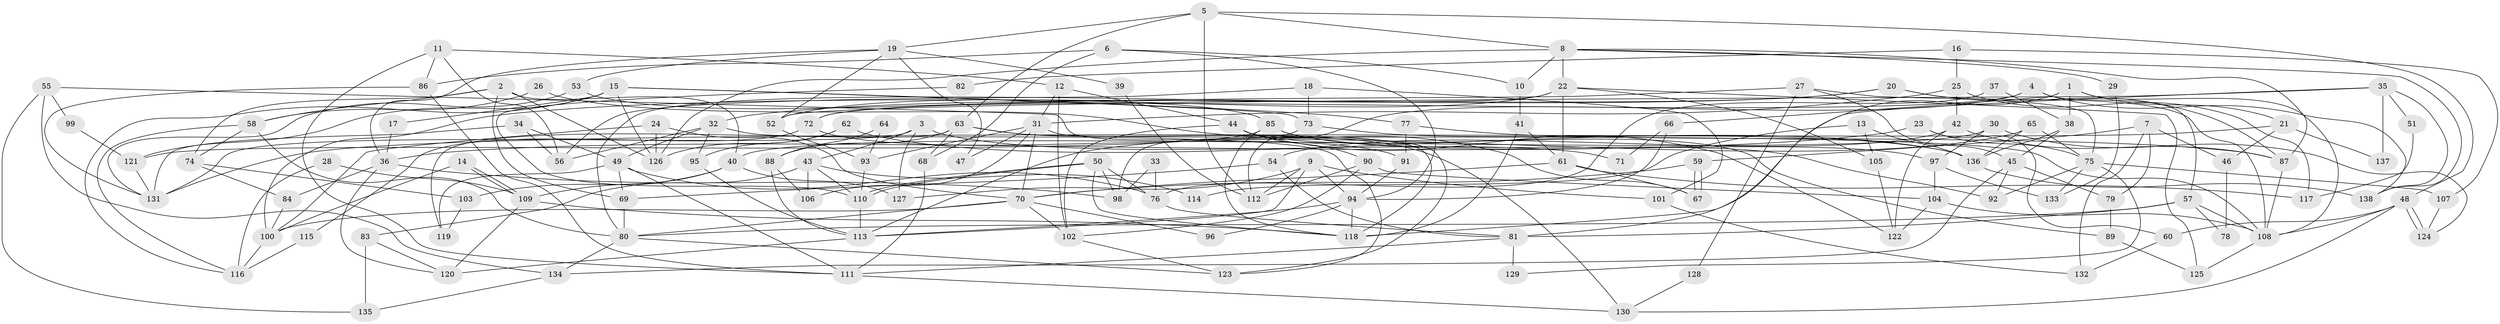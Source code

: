 // Generated by graph-tools (version 1.1) at 2025/14/03/09/25 04:14:57]
// undirected, 138 vertices, 276 edges
graph export_dot {
graph [start="1"]
  node [color=gray90,style=filled];
  1;
  2;
  3;
  4;
  5;
  6;
  7;
  8;
  9;
  10;
  11;
  12;
  13;
  14;
  15;
  16;
  17;
  18;
  19;
  20;
  21;
  22;
  23;
  24;
  25;
  26;
  27;
  28;
  29;
  30;
  31;
  32;
  33;
  34;
  35;
  36;
  37;
  38;
  39;
  40;
  41;
  42;
  43;
  44;
  45;
  46;
  47;
  48;
  49;
  50;
  51;
  52;
  53;
  54;
  55;
  56;
  57;
  58;
  59;
  60;
  61;
  62;
  63;
  64;
  65;
  66;
  67;
  68;
  69;
  70;
  71;
  72;
  73;
  74;
  75;
  76;
  77;
  78;
  79;
  80;
  81;
  82;
  83;
  84;
  85;
  86;
  87;
  88;
  89;
  90;
  91;
  92;
  93;
  94;
  95;
  96;
  97;
  98;
  99;
  100;
  101;
  102;
  103;
  104;
  105;
  106;
  107;
  108;
  109;
  110;
  111;
  112;
  113;
  114;
  115;
  116;
  117;
  118;
  119;
  120;
  121;
  122;
  123;
  124;
  125;
  126;
  127;
  128;
  129;
  130;
  131;
  132;
  133;
  134;
  135;
  136;
  137;
  138;
  1 -- 38;
  1 -- 81;
  1 -- 21;
  1 -- 66;
  1 -- 108;
  2 -- 126;
  2 -- 74;
  2 -- 40;
  2 -- 58;
  2 -- 69;
  3 -- 131;
  3 -- 43;
  3 -- 71;
  3 -- 127;
  4 -- 57;
  4 -- 112;
  4 -- 72;
  4 -- 138;
  5 -- 48;
  5 -- 8;
  5 -- 19;
  5 -- 63;
  5 -- 112;
  6 -- 86;
  6 -- 68;
  6 -- 10;
  6 -- 94;
  7 -- 59;
  7 -- 79;
  7 -- 46;
  7 -- 132;
  8 -- 10;
  8 -- 22;
  8 -- 29;
  8 -- 87;
  8 -- 126;
  8 -- 138;
  9 -- 94;
  9 -- 127;
  9 -- 101;
  9 -- 112;
  9 -- 113;
  10 -- 41;
  11 -- 86;
  11 -- 111;
  11 -- 12;
  11 -- 56;
  12 -- 31;
  12 -- 44;
  12 -- 102;
  13 -- 136;
  13 -- 105;
  13 -- 114;
  14 -- 100;
  14 -- 109;
  14 -- 109;
  15 -- 126;
  15 -- 73;
  15 -- 17;
  15 -- 77;
  15 -- 116;
  15 -- 121;
  16 -- 25;
  16 -- 107;
  16 -- 82;
  17 -- 36;
  18 -- 56;
  18 -- 101;
  18 -- 73;
  19 -- 36;
  19 -- 39;
  19 -- 47;
  19 -- 52;
  19 -- 53;
  20 -- 87;
  20 -- 108;
  20 -- 32;
  20 -- 100;
  21 -- 131;
  21 -- 46;
  21 -- 137;
  22 -- 52;
  22 -- 80;
  22 -- 61;
  22 -- 105;
  22 -- 125;
  23 -- 75;
  23 -- 36;
  23 -- 60;
  24 -- 70;
  24 -- 100;
  24 -- 126;
  25 -- 42;
  25 -- 31;
  25 -- 117;
  26 -- 67;
  26 -- 58;
  27 -- 72;
  27 -- 75;
  27 -- 45;
  27 -- 128;
  28 -- 116;
  28 -- 109;
  29 -- 133;
  30 -- 97;
  30 -- 40;
  30 -- 124;
  31 -- 93;
  31 -- 70;
  31 -- 47;
  31 -- 106;
  31 -- 118;
  32 -- 123;
  32 -- 49;
  32 -- 56;
  32 -- 95;
  33 -- 76;
  33 -- 98;
  34 -- 49;
  34 -- 56;
  34 -- 131;
  35 -- 138;
  35 -- 118;
  35 -- 51;
  35 -- 52;
  35 -- 137;
  36 -- 84;
  36 -- 120;
  36 -- 98;
  37 -- 38;
  37 -- 76;
  38 -- 136;
  38 -- 45;
  39 -- 112;
  40 -- 109;
  40 -- 103;
  40 -- 127;
  41 -- 118;
  41 -- 61;
  42 -- 54;
  42 -- 122;
  42 -- 87;
  43 -- 106;
  43 -- 110;
  43 -- 83;
  43 -- 114;
  44 -- 102;
  44 -- 89;
  44 -- 90;
  44 -- 122;
  45 -- 134;
  45 -- 79;
  45 -- 92;
  46 -- 78;
  48 -- 124;
  48 -- 124;
  48 -- 108;
  48 -- 60;
  48 -- 130;
  49 -- 111;
  49 -- 69;
  49 -- 76;
  49 -- 119;
  50 -- 110;
  50 -- 110;
  50 -- 118;
  50 -- 76;
  50 -- 98;
  51 -- 117;
  52 -- 93;
  53 -- 131;
  53 -- 85;
  54 -- 69;
  54 -- 81;
  55 -- 123;
  55 -- 134;
  55 -- 99;
  55 -- 135;
  57 -- 80;
  57 -- 108;
  57 -- 78;
  57 -- 81;
  58 -- 116;
  58 -- 74;
  58 -- 80;
  59 -- 70;
  59 -- 67;
  59 -- 67;
  60 -- 132;
  61 -- 70;
  61 -- 67;
  61 -- 117;
  62 -- 126;
  62 -- 136;
  62 -- 95;
  63 -- 108;
  63 -- 68;
  63 -- 88;
  63 -- 119;
  63 -- 130;
  64 -- 88;
  64 -- 93;
  65 -- 113;
  65 -- 136;
  65 -- 75;
  66 -- 94;
  66 -- 71;
  68 -- 111;
  69 -- 80;
  70 -- 80;
  70 -- 102;
  70 -- 96;
  70 -- 100;
  72 -- 91;
  72 -- 115;
  73 -- 98;
  73 -- 136;
  74 -- 103;
  74 -- 84;
  75 -- 92;
  75 -- 107;
  75 -- 129;
  75 -- 133;
  76 -- 81;
  77 -- 87;
  77 -- 91;
  79 -- 89;
  80 -- 123;
  80 -- 134;
  81 -- 111;
  81 -- 129;
  82 -- 110;
  83 -- 120;
  83 -- 135;
  84 -- 100;
  85 -- 118;
  85 -- 92;
  85 -- 97;
  85 -- 121;
  86 -- 131;
  86 -- 111;
  87 -- 108;
  88 -- 113;
  88 -- 106;
  89 -- 125;
  90 -- 112;
  90 -- 102;
  90 -- 104;
  91 -- 94;
  93 -- 110;
  94 -- 113;
  94 -- 96;
  94 -- 118;
  95 -- 113;
  97 -- 104;
  97 -- 133;
  99 -- 121;
  100 -- 116;
  101 -- 132;
  102 -- 123;
  103 -- 119;
  104 -- 108;
  104 -- 122;
  105 -- 122;
  107 -- 124;
  108 -- 125;
  109 -- 118;
  109 -- 120;
  110 -- 113;
  111 -- 130;
  113 -- 120;
  115 -- 116;
  121 -- 131;
  128 -- 130;
  134 -- 135;
  136 -- 138;
}
